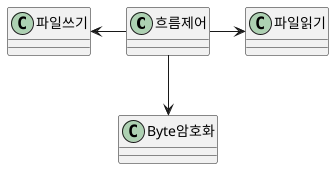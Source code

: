 @startuml

class "흐름제어" as controller

class "Byte암호화" as encrypter

class "파일읽기" as reader

class "파일쓰기" as writer

controller -down-> encrypter
controller -right-> reader
controller -left-> writer

@enduml
